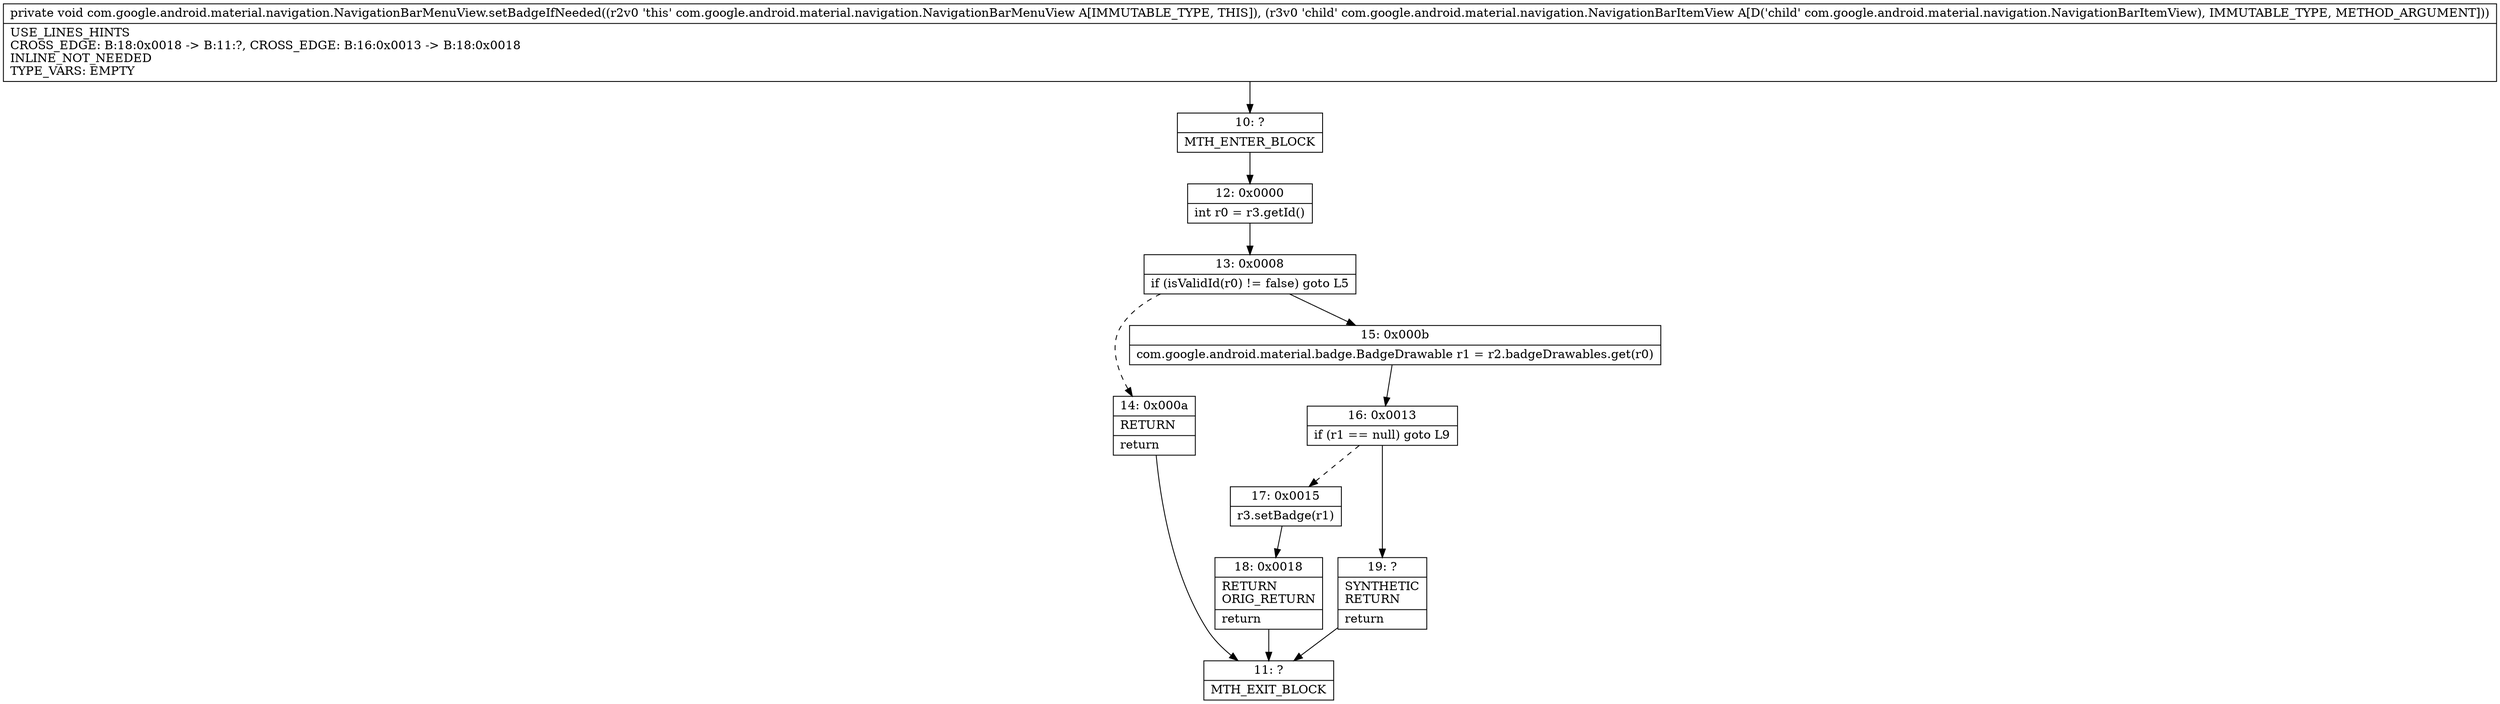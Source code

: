 digraph "CFG forcom.google.android.material.navigation.NavigationBarMenuView.setBadgeIfNeeded(Lcom\/google\/android\/material\/navigation\/NavigationBarItemView;)V" {
Node_10 [shape=record,label="{10\:\ ?|MTH_ENTER_BLOCK\l}"];
Node_12 [shape=record,label="{12\:\ 0x0000|int r0 = r3.getId()\l}"];
Node_13 [shape=record,label="{13\:\ 0x0008|if (isValidId(r0) != false) goto L5\l}"];
Node_14 [shape=record,label="{14\:\ 0x000a|RETURN\l|return\l}"];
Node_11 [shape=record,label="{11\:\ ?|MTH_EXIT_BLOCK\l}"];
Node_15 [shape=record,label="{15\:\ 0x000b|com.google.android.material.badge.BadgeDrawable r1 = r2.badgeDrawables.get(r0)\l}"];
Node_16 [shape=record,label="{16\:\ 0x0013|if (r1 == null) goto L9\l}"];
Node_17 [shape=record,label="{17\:\ 0x0015|r3.setBadge(r1)\l}"];
Node_18 [shape=record,label="{18\:\ 0x0018|RETURN\lORIG_RETURN\l|return\l}"];
Node_19 [shape=record,label="{19\:\ ?|SYNTHETIC\lRETURN\l|return\l}"];
MethodNode[shape=record,label="{private void com.google.android.material.navigation.NavigationBarMenuView.setBadgeIfNeeded((r2v0 'this' com.google.android.material.navigation.NavigationBarMenuView A[IMMUTABLE_TYPE, THIS]), (r3v0 'child' com.google.android.material.navigation.NavigationBarItemView A[D('child' com.google.android.material.navigation.NavigationBarItemView), IMMUTABLE_TYPE, METHOD_ARGUMENT]))  | USE_LINES_HINTS\lCROSS_EDGE: B:18:0x0018 \-\> B:11:?, CROSS_EDGE: B:16:0x0013 \-\> B:18:0x0018\lINLINE_NOT_NEEDED\lTYPE_VARS: EMPTY\l}"];
MethodNode -> Node_10;Node_10 -> Node_12;
Node_12 -> Node_13;
Node_13 -> Node_14[style=dashed];
Node_13 -> Node_15;
Node_14 -> Node_11;
Node_15 -> Node_16;
Node_16 -> Node_17[style=dashed];
Node_16 -> Node_19;
Node_17 -> Node_18;
Node_18 -> Node_11;
Node_19 -> Node_11;
}

